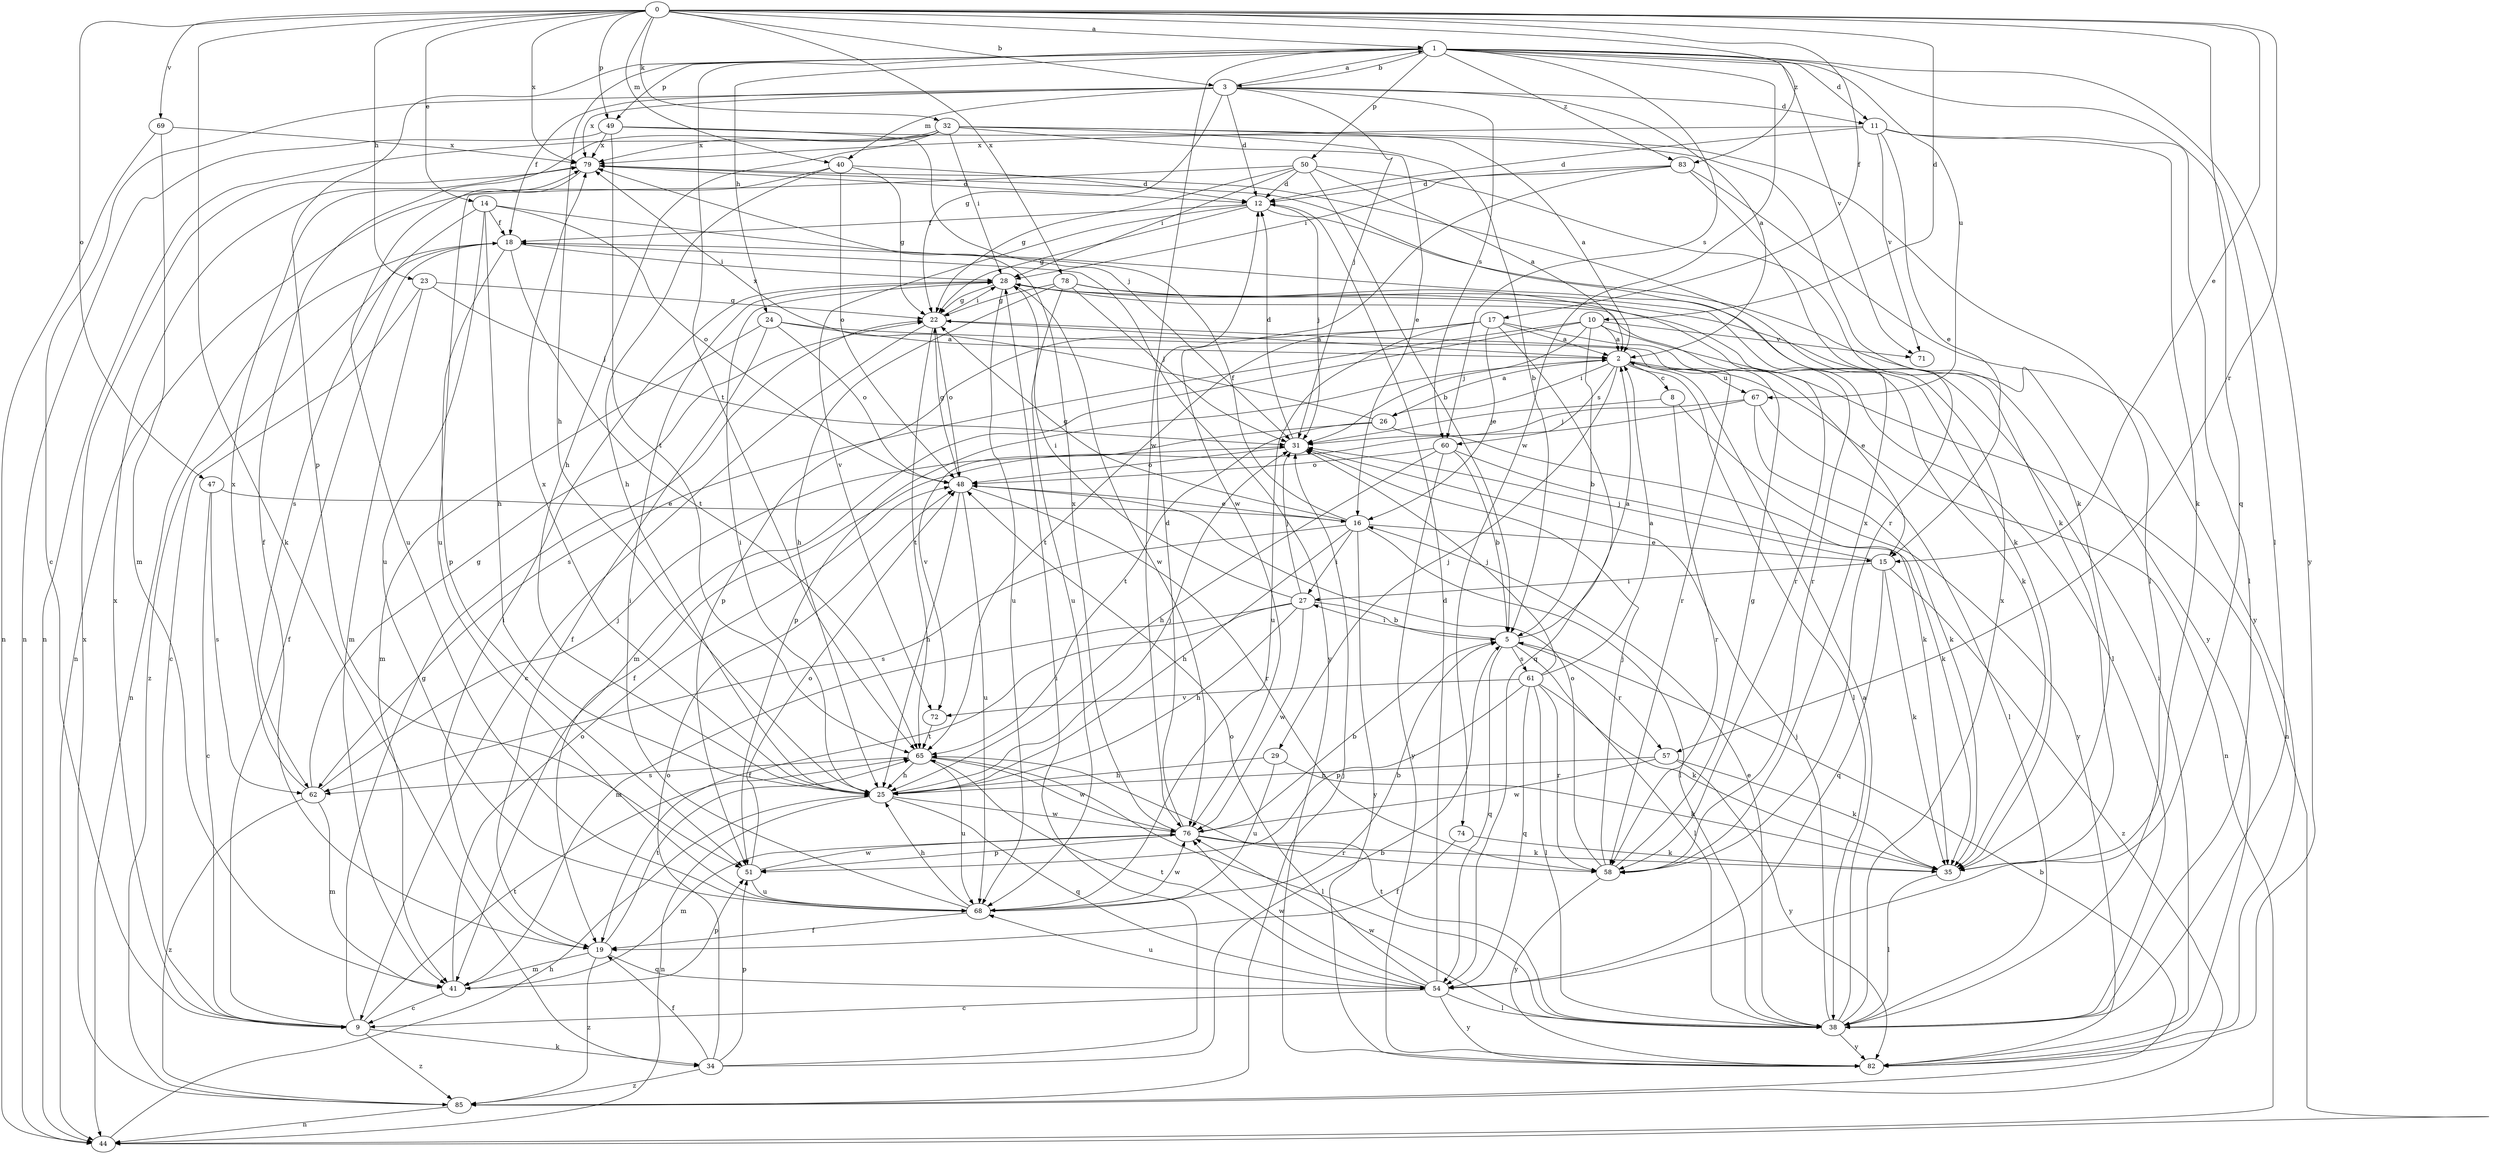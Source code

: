 strict digraph  {
0;
1;
2;
3;
5;
8;
9;
10;
11;
12;
14;
15;
16;
17;
18;
19;
22;
23;
24;
25;
26;
27;
28;
29;
31;
32;
34;
35;
38;
40;
41;
44;
47;
48;
49;
50;
51;
54;
57;
58;
60;
61;
62;
65;
67;
68;
69;
71;
72;
74;
76;
78;
79;
82;
83;
85;
0 -> 1  [label=a];
0 -> 3  [label=b];
0 -> 10  [label=d];
0 -> 14  [label=e];
0 -> 15  [label=e];
0 -> 17  [label=f];
0 -> 23  [label=h];
0 -> 32  [label=k];
0 -> 34  [label=k];
0 -> 40  [label=m];
0 -> 47  [label=o];
0 -> 49  [label=p];
0 -> 54  [label=q];
0 -> 57  [label=r];
0 -> 69  [label=v];
0 -> 78  [label=x];
0 -> 79  [label=x];
0 -> 83  [label=z];
1 -> 3  [label=b];
1 -> 11  [label=d];
1 -> 24  [label=h];
1 -> 25  [label=h];
1 -> 38  [label=l];
1 -> 49  [label=p];
1 -> 50  [label=p];
1 -> 51  [label=p];
1 -> 60  [label=s];
1 -> 65  [label=t];
1 -> 67  [label=u];
1 -> 71  [label=v];
1 -> 74  [label=w];
1 -> 76  [label=w];
1 -> 82  [label=y];
1 -> 83  [label=z];
2 -> 8  [label=c];
2 -> 26  [label=i];
2 -> 29  [label=j];
2 -> 38  [label=l];
2 -> 44  [label=n];
2 -> 51  [label=p];
2 -> 60  [label=s];
2 -> 67  [label=u];
3 -> 1  [label=a];
3 -> 2  [label=a];
3 -> 9  [label=c];
3 -> 11  [label=d];
3 -> 12  [label=d];
3 -> 18  [label=f];
3 -> 22  [label=g];
3 -> 31  [label=j];
3 -> 40  [label=m];
3 -> 60  [label=s];
3 -> 79  [label=x];
5 -> 2  [label=a];
5 -> 27  [label=i];
5 -> 38  [label=l];
5 -> 54  [label=q];
5 -> 57  [label=r];
5 -> 61  [label=s];
8 -> 31  [label=j];
8 -> 58  [label=r];
8 -> 82  [label=y];
9 -> 18  [label=f];
9 -> 22  [label=g];
9 -> 34  [label=k];
9 -> 65  [label=t];
9 -> 79  [label=x];
9 -> 85  [label=z];
10 -> 2  [label=a];
10 -> 5  [label=b];
10 -> 31  [label=j];
10 -> 41  [label=m];
10 -> 44  [label=n];
10 -> 62  [label=s];
10 -> 71  [label=v];
11 -> 12  [label=d];
11 -> 15  [label=e];
11 -> 35  [label=k];
11 -> 38  [label=l];
11 -> 71  [label=v];
11 -> 79  [label=x];
12 -> 18  [label=f];
12 -> 22  [label=g];
12 -> 31  [label=j];
12 -> 72  [label=v];
12 -> 82  [label=y];
14 -> 18  [label=f];
14 -> 25  [label=h];
14 -> 35  [label=k];
14 -> 48  [label=o];
14 -> 62  [label=s];
14 -> 68  [label=u];
15 -> 27  [label=i];
15 -> 31  [label=j];
15 -> 35  [label=k];
15 -> 54  [label=q];
15 -> 85  [label=z];
16 -> 15  [label=e];
16 -> 18  [label=f];
16 -> 22  [label=g];
16 -> 25  [label=h];
16 -> 27  [label=i];
16 -> 38  [label=l];
16 -> 62  [label=s];
16 -> 82  [label=y];
17 -> 2  [label=a];
17 -> 15  [label=e];
17 -> 16  [label=e];
17 -> 51  [label=p];
17 -> 54  [label=q];
17 -> 65  [label=t];
17 -> 68  [label=u];
18 -> 28  [label=i];
18 -> 44  [label=n];
18 -> 51  [label=p];
18 -> 65  [label=t];
18 -> 82  [label=y];
18 -> 85  [label=z];
19 -> 28  [label=i];
19 -> 41  [label=m];
19 -> 54  [label=q];
19 -> 65  [label=t];
19 -> 85  [label=z];
22 -> 2  [label=a];
22 -> 9  [label=c];
22 -> 28  [label=i];
22 -> 48  [label=o];
22 -> 65  [label=t];
23 -> 9  [label=c];
23 -> 22  [label=g];
23 -> 31  [label=j];
23 -> 41  [label=m];
24 -> 2  [label=a];
24 -> 19  [label=f];
24 -> 41  [label=m];
24 -> 48  [label=o];
24 -> 58  [label=r];
25 -> 28  [label=i];
25 -> 31  [label=j];
25 -> 44  [label=n];
25 -> 54  [label=q];
25 -> 76  [label=w];
25 -> 79  [label=x];
26 -> 2  [label=a];
26 -> 35  [label=k];
26 -> 65  [label=t];
26 -> 72  [label=v];
26 -> 79  [label=x];
27 -> 5  [label=b];
27 -> 19  [label=f];
27 -> 25  [label=h];
27 -> 28  [label=i];
27 -> 31  [label=j];
27 -> 41  [label=m];
27 -> 76  [label=w];
28 -> 22  [label=g];
28 -> 38  [label=l];
28 -> 58  [label=r];
28 -> 68  [label=u];
28 -> 76  [label=w];
29 -> 25  [label=h];
29 -> 35  [label=k];
29 -> 68  [label=u];
31 -> 12  [label=d];
31 -> 48  [label=o];
32 -> 2  [label=a];
32 -> 5  [label=b];
32 -> 16  [label=e];
32 -> 19  [label=f];
32 -> 25  [label=h];
32 -> 28  [label=i];
32 -> 38  [label=l];
32 -> 44  [label=n];
32 -> 79  [label=x];
34 -> 5  [label=b];
34 -> 19  [label=f];
34 -> 28  [label=i];
34 -> 48  [label=o];
34 -> 51  [label=p];
34 -> 85  [label=z];
35 -> 38  [label=l];
38 -> 2  [label=a];
38 -> 16  [label=e];
38 -> 31  [label=j];
38 -> 65  [label=t];
38 -> 76  [label=w];
38 -> 79  [label=x];
38 -> 82  [label=y];
40 -> 12  [label=d];
40 -> 22  [label=g];
40 -> 25  [label=h];
40 -> 44  [label=n];
40 -> 48  [label=o];
41 -> 9  [label=c];
41 -> 48  [label=o];
41 -> 51  [label=p];
44 -> 25  [label=h];
47 -> 9  [label=c];
47 -> 16  [label=e];
47 -> 62  [label=s];
48 -> 16  [label=e];
48 -> 22  [label=g];
48 -> 25  [label=h];
48 -> 58  [label=r];
48 -> 68  [label=u];
49 -> 31  [label=j];
49 -> 35  [label=k];
49 -> 44  [label=n];
49 -> 65  [label=t];
49 -> 79  [label=x];
50 -> 2  [label=a];
50 -> 5  [label=b];
50 -> 12  [label=d];
50 -> 22  [label=g];
50 -> 28  [label=i];
50 -> 35  [label=k];
50 -> 68  [label=u];
51 -> 48  [label=o];
51 -> 68  [label=u];
51 -> 76  [label=w];
54 -> 9  [label=c];
54 -> 12  [label=d];
54 -> 38  [label=l];
54 -> 48  [label=o];
54 -> 65  [label=t];
54 -> 68  [label=u];
54 -> 76  [label=w];
54 -> 82  [label=y];
57 -> 25  [label=h];
57 -> 35  [label=k];
57 -> 76  [label=w];
57 -> 82  [label=y];
58 -> 22  [label=g];
58 -> 31  [label=j];
58 -> 48  [label=o];
58 -> 79  [label=x];
58 -> 82  [label=y];
60 -> 5  [label=b];
60 -> 25  [label=h];
60 -> 35  [label=k];
60 -> 48  [label=o];
60 -> 82  [label=y];
61 -> 2  [label=a];
61 -> 31  [label=j];
61 -> 35  [label=k];
61 -> 38  [label=l];
61 -> 51  [label=p];
61 -> 54  [label=q];
61 -> 58  [label=r];
61 -> 72  [label=v];
62 -> 22  [label=g];
62 -> 31  [label=j];
62 -> 41  [label=m];
62 -> 79  [label=x];
62 -> 85  [label=z];
65 -> 25  [label=h];
65 -> 38  [label=l];
65 -> 62  [label=s];
65 -> 68  [label=u];
65 -> 76  [label=w];
67 -> 19  [label=f];
67 -> 31  [label=j];
67 -> 35  [label=k];
67 -> 38  [label=l];
68 -> 5  [label=b];
68 -> 19  [label=f];
68 -> 25  [label=h];
68 -> 28  [label=i];
68 -> 76  [label=w];
69 -> 41  [label=m];
69 -> 44  [label=n];
69 -> 79  [label=x];
72 -> 65  [label=t];
74 -> 19  [label=f];
74 -> 35  [label=k];
76 -> 5  [label=b];
76 -> 12  [label=d];
76 -> 35  [label=k];
76 -> 41  [label=m];
76 -> 51  [label=p];
76 -> 58  [label=r];
76 -> 79  [label=x];
78 -> 22  [label=g];
78 -> 25  [label=h];
78 -> 31  [label=j];
78 -> 35  [label=k];
78 -> 58  [label=r];
78 -> 68  [label=u];
79 -> 12  [label=d];
79 -> 68  [label=u];
82 -> 28  [label=i];
83 -> 12  [label=d];
83 -> 28  [label=i];
83 -> 58  [label=r];
83 -> 76  [label=w];
83 -> 82  [label=y];
85 -> 5  [label=b];
85 -> 31  [label=j];
85 -> 44  [label=n];
85 -> 79  [label=x];
}
